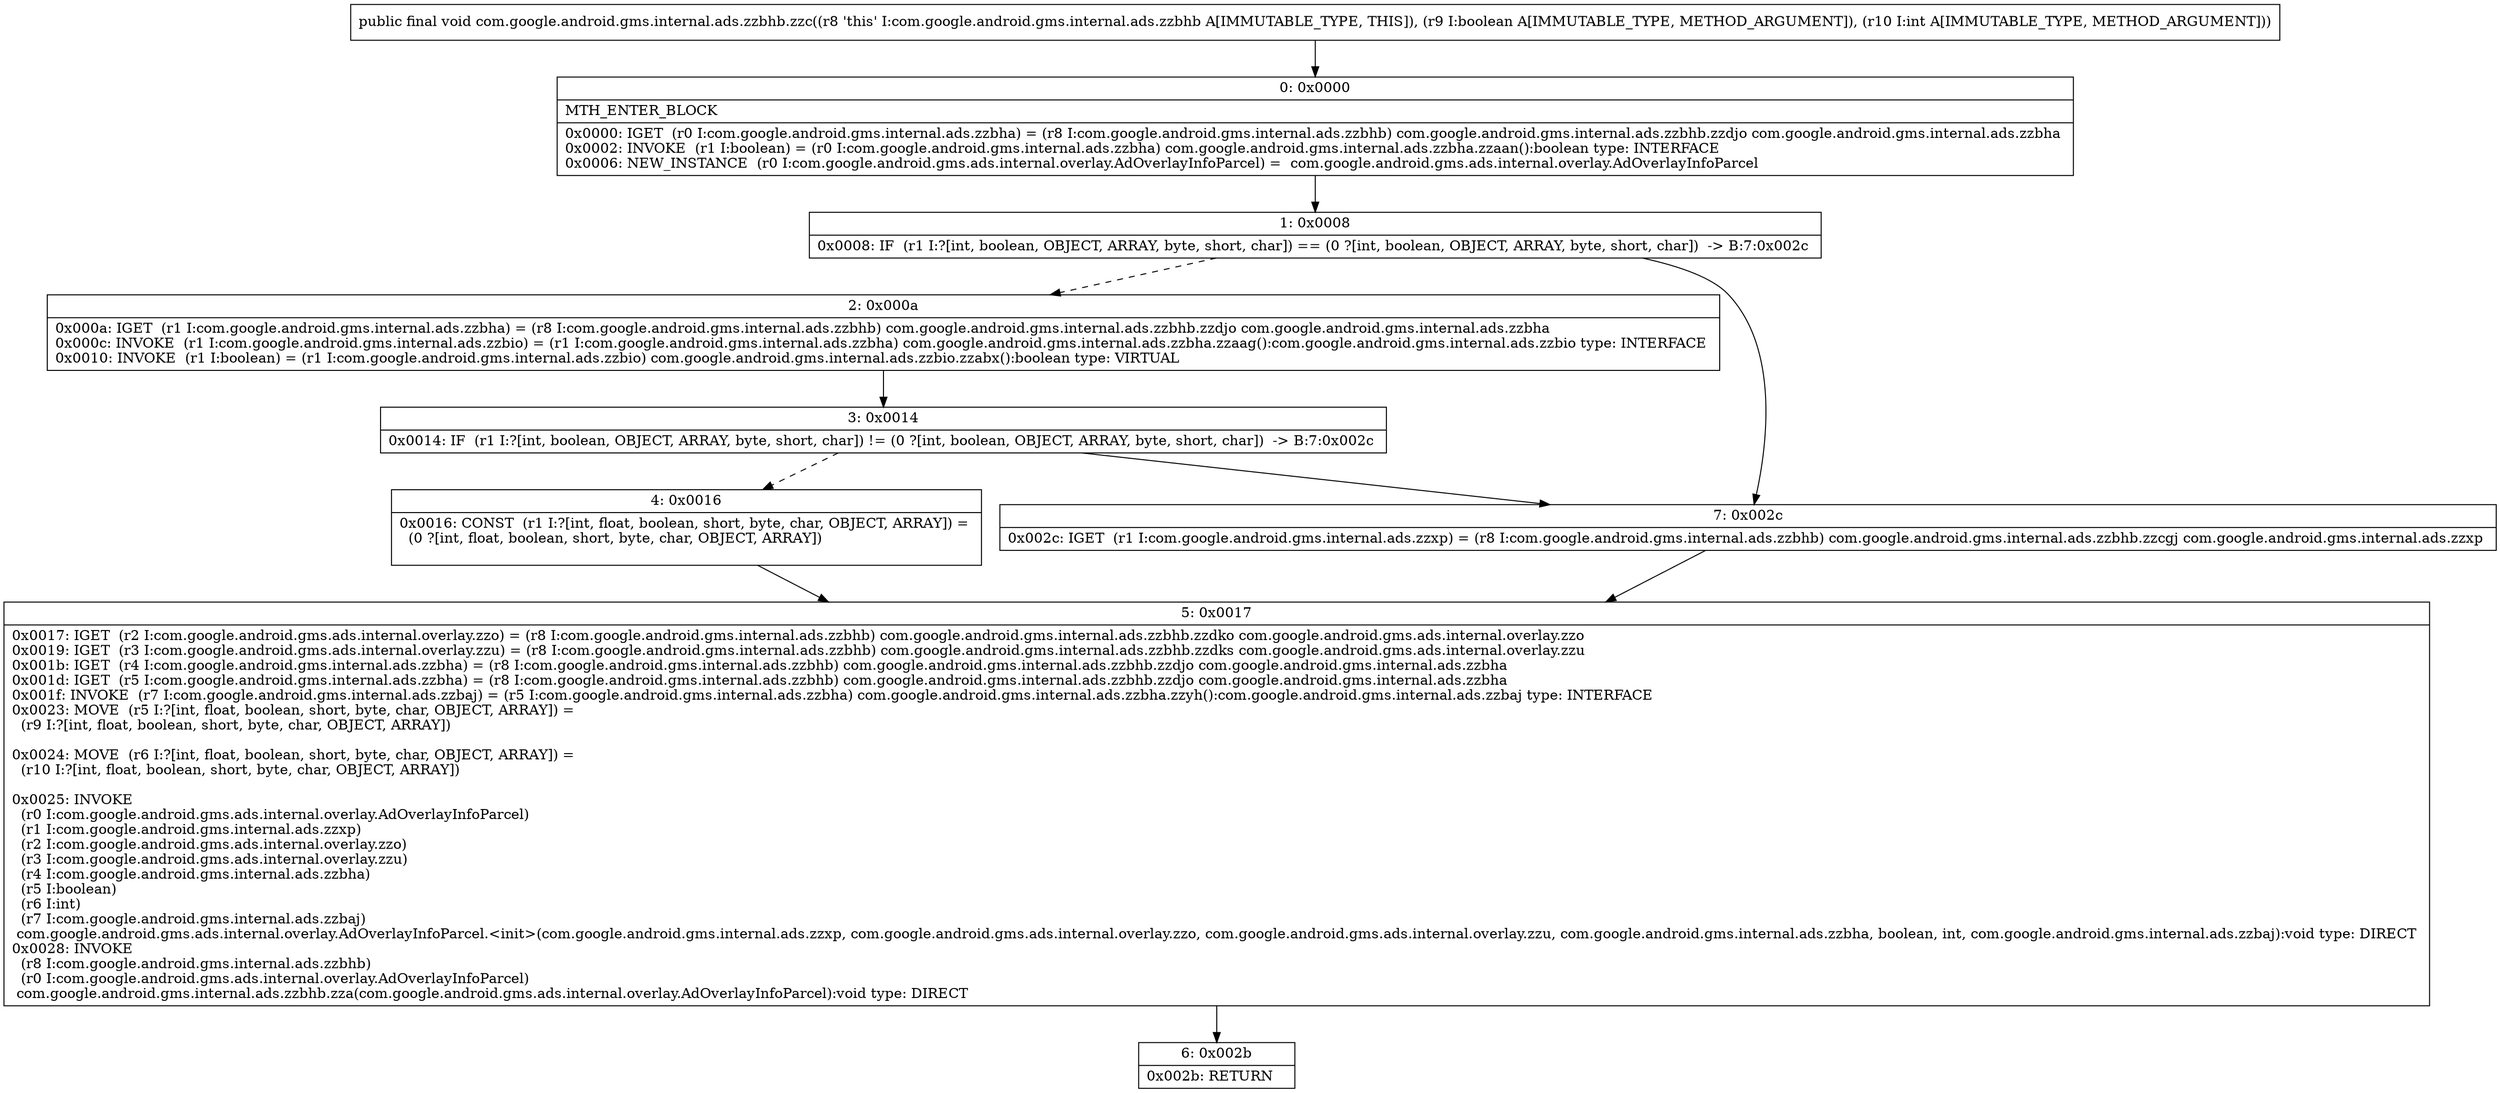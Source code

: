 digraph "CFG forcom.google.android.gms.internal.ads.zzbhb.zzc(ZI)V" {
Node_0 [shape=record,label="{0\:\ 0x0000|MTH_ENTER_BLOCK\l|0x0000: IGET  (r0 I:com.google.android.gms.internal.ads.zzbha) = (r8 I:com.google.android.gms.internal.ads.zzbhb) com.google.android.gms.internal.ads.zzbhb.zzdjo com.google.android.gms.internal.ads.zzbha \l0x0002: INVOKE  (r1 I:boolean) = (r0 I:com.google.android.gms.internal.ads.zzbha) com.google.android.gms.internal.ads.zzbha.zzaan():boolean type: INTERFACE \l0x0006: NEW_INSTANCE  (r0 I:com.google.android.gms.ads.internal.overlay.AdOverlayInfoParcel) =  com.google.android.gms.ads.internal.overlay.AdOverlayInfoParcel \l}"];
Node_1 [shape=record,label="{1\:\ 0x0008|0x0008: IF  (r1 I:?[int, boolean, OBJECT, ARRAY, byte, short, char]) == (0 ?[int, boolean, OBJECT, ARRAY, byte, short, char])  \-\> B:7:0x002c \l}"];
Node_2 [shape=record,label="{2\:\ 0x000a|0x000a: IGET  (r1 I:com.google.android.gms.internal.ads.zzbha) = (r8 I:com.google.android.gms.internal.ads.zzbhb) com.google.android.gms.internal.ads.zzbhb.zzdjo com.google.android.gms.internal.ads.zzbha \l0x000c: INVOKE  (r1 I:com.google.android.gms.internal.ads.zzbio) = (r1 I:com.google.android.gms.internal.ads.zzbha) com.google.android.gms.internal.ads.zzbha.zzaag():com.google.android.gms.internal.ads.zzbio type: INTERFACE \l0x0010: INVOKE  (r1 I:boolean) = (r1 I:com.google.android.gms.internal.ads.zzbio) com.google.android.gms.internal.ads.zzbio.zzabx():boolean type: VIRTUAL \l}"];
Node_3 [shape=record,label="{3\:\ 0x0014|0x0014: IF  (r1 I:?[int, boolean, OBJECT, ARRAY, byte, short, char]) != (0 ?[int, boolean, OBJECT, ARRAY, byte, short, char])  \-\> B:7:0x002c \l}"];
Node_4 [shape=record,label="{4\:\ 0x0016|0x0016: CONST  (r1 I:?[int, float, boolean, short, byte, char, OBJECT, ARRAY]) = \l  (0 ?[int, float, boolean, short, byte, char, OBJECT, ARRAY])\l \l}"];
Node_5 [shape=record,label="{5\:\ 0x0017|0x0017: IGET  (r2 I:com.google.android.gms.ads.internal.overlay.zzo) = (r8 I:com.google.android.gms.internal.ads.zzbhb) com.google.android.gms.internal.ads.zzbhb.zzdko com.google.android.gms.ads.internal.overlay.zzo \l0x0019: IGET  (r3 I:com.google.android.gms.ads.internal.overlay.zzu) = (r8 I:com.google.android.gms.internal.ads.zzbhb) com.google.android.gms.internal.ads.zzbhb.zzdks com.google.android.gms.ads.internal.overlay.zzu \l0x001b: IGET  (r4 I:com.google.android.gms.internal.ads.zzbha) = (r8 I:com.google.android.gms.internal.ads.zzbhb) com.google.android.gms.internal.ads.zzbhb.zzdjo com.google.android.gms.internal.ads.zzbha \l0x001d: IGET  (r5 I:com.google.android.gms.internal.ads.zzbha) = (r8 I:com.google.android.gms.internal.ads.zzbhb) com.google.android.gms.internal.ads.zzbhb.zzdjo com.google.android.gms.internal.ads.zzbha \l0x001f: INVOKE  (r7 I:com.google.android.gms.internal.ads.zzbaj) = (r5 I:com.google.android.gms.internal.ads.zzbha) com.google.android.gms.internal.ads.zzbha.zzyh():com.google.android.gms.internal.ads.zzbaj type: INTERFACE \l0x0023: MOVE  (r5 I:?[int, float, boolean, short, byte, char, OBJECT, ARRAY]) = \l  (r9 I:?[int, float, boolean, short, byte, char, OBJECT, ARRAY])\l \l0x0024: MOVE  (r6 I:?[int, float, boolean, short, byte, char, OBJECT, ARRAY]) = \l  (r10 I:?[int, float, boolean, short, byte, char, OBJECT, ARRAY])\l \l0x0025: INVOKE  \l  (r0 I:com.google.android.gms.ads.internal.overlay.AdOverlayInfoParcel)\l  (r1 I:com.google.android.gms.internal.ads.zzxp)\l  (r2 I:com.google.android.gms.ads.internal.overlay.zzo)\l  (r3 I:com.google.android.gms.ads.internal.overlay.zzu)\l  (r4 I:com.google.android.gms.internal.ads.zzbha)\l  (r5 I:boolean)\l  (r6 I:int)\l  (r7 I:com.google.android.gms.internal.ads.zzbaj)\l com.google.android.gms.ads.internal.overlay.AdOverlayInfoParcel.\<init\>(com.google.android.gms.internal.ads.zzxp, com.google.android.gms.ads.internal.overlay.zzo, com.google.android.gms.ads.internal.overlay.zzu, com.google.android.gms.internal.ads.zzbha, boolean, int, com.google.android.gms.internal.ads.zzbaj):void type: DIRECT \l0x0028: INVOKE  \l  (r8 I:com.google.android.gms.internal.ads.zzbhb)\l  (r0 I:com.google.android.gms.ads.internal.overlay.AdOverlayInfoParcel)\l com.google.android.gms.internal.ads.zzbhb.zza(com.google.android.gms.ads.internal.overlay.AdOverlayInfoParcel):void type: DIRECT \l}"];
Node_6 [shape=record,label="{6\:\ 0x002b|0x002b: RETURN   \l}"];
Node_7 [shape=record,label="{7\:\ 0x002c|0x002c: IGET  (r1 I:com.google.android.gms.internal.ads.zzxp) = (r8 I:com.google.android.gms.internal.ads.zzbhb) com.google.android.gms.internal.ads.zzbhb.zzcgj com.google.android.gms.internal.ads.zzxp \l}"];
MethodNode[shape=record,label="{public final void com.google.android.gms.internal.ads.zzbhb.zzc((r8 'this' I:com.google.android.gms.internal.ads.zzbhb A[IMMUTABLE_TYPE, THIS]), (r9 I:boolean A[IMMUTABLE_TYPE, METHOD_ARGUMENT]), (r10 I:int A[IMMUTABLE_TYPE, METHOD_ARGUMENT])) }"];
MethodNode -> Node_0;
Node_0 -> Node_1;
Node_1 -> Node_2[style=dashed];
Node_1 -> Node_7;
Node_2 -> Node_3;
Node_3 -> Node_4[style=dashed];
Node_3 -> Node_7;
Node_4 -> Node_5;
Node_5 -> Node_6;
Node_7 -> Node_5;
}

